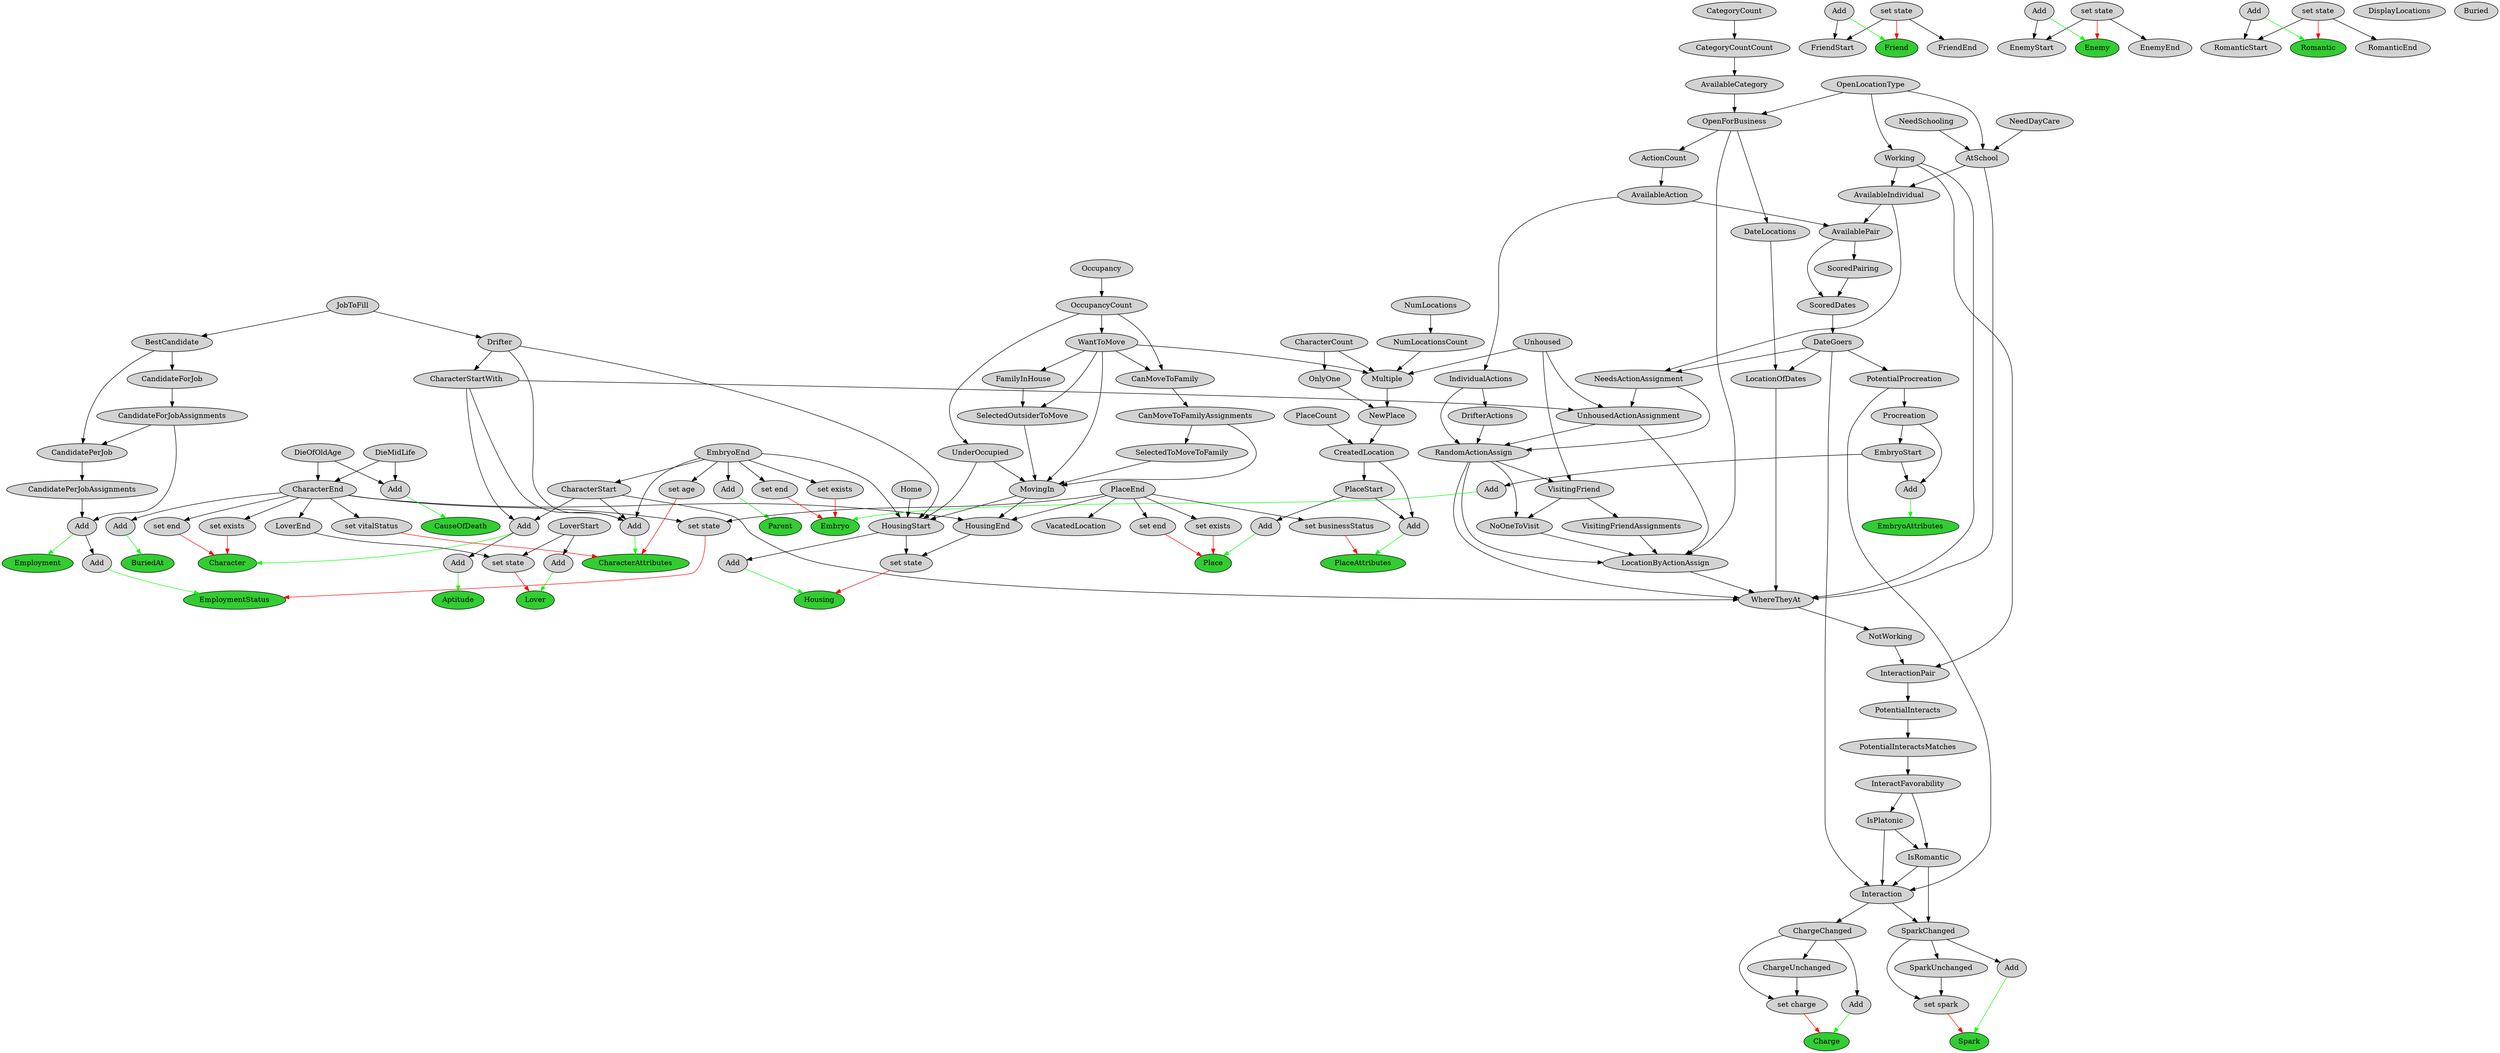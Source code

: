 digraph {
splines=true
node [ style="filled"]
v0 [ label = "Character" fillcolor="limegreen"];
v1 [ label = "set end"];
v2 [ label = "CharacterEnd"];
v3 [ label = "DieOfOldAge" rank="min"];
v4 [ label = "DieMidLife" rank="min"];
v5 [ label = "set exists"];
v6 [ label = "Add"];
v7 [ label = "CharacterStart"];
v8 [ label = "EmbryoEnd" rank="min"];
v9 [ label = "CharacterStartWith"];
v10 [ label = "Drifter"];
v11 [ label = "JobToFill" rank="min"];
v12 [ label = "CharacterAttributes" fillcolor="limegreen"];
v13 [ label = "set vitalStatus"];
v14 [ label = "set age"];
v15 [ label = "Add"];
v16 [ label = "CharacterCount" rank="min"];
v17 [ label = "Aptitude" fillcolor="limegreen"];
v18 [ label = "Add"];
v19 [ label = "CauseOfDeath" fillcolor="limegreen"];
v20 [ label = "Add"];
v21 [ label = "Charge" fillcolor="limegreen"];
v22 [ label = "set charge"];
v23 [ label = "ChargeChanged"];
v24 [ label = "Interaction"];
v25 [ label = "IsPlatonic"];
v26 [ label = "InteractFavorability"];
v27 [ label = "PotentialInteractsMatches"];
v28 [ label = "PotentialInteracts"];
v29 [ label = "InteractionPair"];
v30 [ label = "NotWorking"];
v31 [ label = "WhereTheyAt"];
v32 [ label = "AtSchool"];
v33 [ label = "OpenLocationType" rank="min"];
v34 [ label = "NeedDayCare" rank="min"];
v35 [ label = "NeedSchooling" rank="min"];
v36 [ label = "Working"];
v37 [ label = "LocationOfDates"];
v38 [ label = "DateLocations"];
v39 [ label = "OpenForBusiness"];
v40 [ label = "AvailableCategory"];
v41 [ label = "CategoryCountCount"];
v42 [ label = "CategoryCount" rank="min"];
v43 [ label = "DateGoers"];
v44 [ label = "ScoredDates"];
v45 [ label = "ScoredPairing"];
v46 [ label = "AvailablePair"];
v47 [ label = "AvailableAction"];
v48 [ label = "ActionCount"];
v49 [ label = "AvailableIndividual"];
v50 [ label = "RandomActionAssign"];
v51 [ label = "UnhousedActionAssignment"];
v52 [ label = "NeedsActionAssignment"];
v53 [ label = "Unhoused" rank="min"];
v54 [ label = "IndividualActions"];
v55 [ label = "DrifterActions"];
v56 [ label = "LocationByActionAssign"];
v57 [ label = "NoOneToVisit"];
v58 [ label = "VisitingFriend"];
v59 [ label = "VisitingFriendAssignments"];
v60 [ label = "IsRomantic"];
v61 [ label = "PotentialProcreation"];
v62 [ label = "ChargeUnchanged"];
v63 [ label = "Add"];
v64 [ label = "Friend" fillcolor="limegreen"];
v65 [ label = "set state" rank="min"];
v66 [ label = "Add" rank="min"];
v67 [ label = "FriendStart"];
v68 [ label = "FriendEnd"];
v69 [ label = "Enemy" fillcolor="limegreen"];
v70 [ label = "set state" rank="min"];
v71 [ label = "Add" rank="min"];
v72 [ label = "EnemyStart"];
v73 [ label = "EnemyEnd"];
v74 [ label = "Spark" fillcolor="limegreen"];
v75 [ label = "set spark"];
v76 [ label = "SparkChanged"];
v77 [ label = "SparkUnchanged"];
v78 [ label = "Add"];
v79 [ label = "Romantic" fillcolor="limegreen"];
v80 [ label = "set state" rank="min"];
v81 [ label = "Add" rank="min"];
v82 [ label = "RomanticStart"];
v83 [ label = "RomanticEnd"];
v84 [ label = "Lover" fillcolor="limegreen"];
v85 [ label = "set state"];
v86 [ label = "LoverEnd"];
v87 [ label = "LoverStart" rank="min"];
v88 [ label = "Add"];
v89 [ label = "Parent" fillcolor="limegreen"];
v90 [ label = "Add"];
v91 [ label = "Embryo" fillcolor="limegreen"];
v92 [ label = "set end"];
v93 [ label = "set exists"];
v94 [ label = "Add"];
v95 [ label = "EmbryoStart"];
v96 [ label = "Procreation"];
v97 [ label = "EmbryoAttributes" fillcolor="limegreen"];
v98 [ label = "Add"];
v99 [ label = "Place" fillcolor="limegreen"];
v100 [ label = "set end"];
v101 [ label = "PlaceEnd" rank="min"];
v102 [ label = "set exists"];
v103 [ label = "Add"];
v104 [ label = "PlaceStart"];
v105 [ label = "CreatedLocation"];
v106 [ label = "NewPlace"];
v107 [ label = "OnlyOne"];
v108 [ label = "Multiple"];
v109 [ label = "WantToMove"];
v110 [ label = "OccupancyCount"];
v111 [ label = "Occupancy" rank="min"];
v112 [ label = "NumLocationsCount"];
v113 [ label = "NumLocations" rank="min"];
v114 [ label = "PlaceCount" rank="min"];
v115 [ label = "PlaceAttributes" fillcolor="limegreen"];
v116 [ label = "set businessStatus"];
v117 [ label = "Add"];
v118 [ label = "VacatedLocation"];
v119 [ label = "DisplayLocations" rank="min"];
v120 [ label = "Housing" fillcolor="limegreen"];
v121 [ label = "set state"];
v122 [ label = "HousingEnd"];
v123 [ label = "MovingIn"];
v124 [ label = "SelectedToMoveToFamily"];
v125 [ label = "CanMoveToFamilyAssignments"];
v126 [ label = "CanMoveToFamily"];
v127 [ label = "SelectedOutsiderToMove"];
v128 [ label = "FamilyInHouse"];
v129 [ label = "UnderOccupied"];
v130 [ label = "HousingStart"];
v131 [ label = "Home" rank="min"];
v132 [ label = "Add"];
v133 [ label = "BuriedAt" fillcolor="limegreen"];
v134 [ label = "Add"];
v135 [ label = "Buried" rank="min"];
v136 [ label = "Employment" fillcolor="limegreen"];
v137 [ label = "Add"];
v138 [ label = "CandidatePerJobAssignments"];
v139 [ label = "CandidatePerJob"];
v140 [ label = "CandidateForJobAssignments"];
v141 [ label = "CandidateForJob"];
v142 [ label = "BestCandidate"];
v143 [ label = "EmploymentStatus" fillcolor="limegreen"];
v144 [ label = "set state"];
v145 [ label = "Add"];
v1 -> v0 [ color="red" ]
v2 -> v1
v3 -> v2
v4 -> v2
v5 -> v0 [ color="red" ]
v2 -> v5
v6 -> v0 [ color="green" ]
v7 -> v6
v8 -> v7
v9 -> v6
v10 -> v9
v11 -> v10
v13 -> v12 [ color="red" ]
v2 -> v13
v14 -> v12 [ color="red" ]
v8 -> v14
v15 -> v12 [ color="green" ]
v9 -> v15
v10 -> v15
v7 -> v15
v8 -> v15
v18 -> v17 [ color="green" ]
v6 -> v18
v20 -> v19 [ color="green" ]
v3 -> v20
v4 -> v20
v22 -> v21 [ color="red" ]
v23 -> v22
v24 -> v23
v25 -> v24
v26 -> v25
v27 -> v26
v28 -> v27
v29 -> v28
v30 -> v29
v31 -> v30
v32 -> v31
v33 -> v32
v34 -> v32
v35 -> v32
v36 -> v31
v33 -> v36
v37 -> v31
v38 -> v37
v39 -> v38
v40 -> v39
v41 -> v40
v42 -> v41
v33 -> v39
v43 -> v37
v44 -> v43
v45 -> v44
v46 -> v45
v47 -> v46
v48 -> v47
v39 -> v48
v49 -> v46
v36 -> v49
v32 -> v49
v46 -> v44
v50 -> v31
v51 -> v50
v52 -> v51
v43 -> v52
v49 -> v52
v53 -> v51
v9 -> v51
v54 -> v50
v47 -> v54
v52 -> v50
v55 -> v50
v54 -> v55
v56 -> v31
v50 -> v56
v57 -> v56
v58 -> v57
v53 -> v58
v50 -> v58
v50 -> v57
v59 -> v56
v58 -> v59
v51 -> v56
v39 -> v56
v7 -> v31
v36 -> v29
v60 -> v24
v25 -> v60
v26 -> v60
v43 -> v24
v61 -> v24
v43 -> v61
v62 -> v22
v23 -> v62
v63 -> v21 [ color="green" ]
v23 -> v63
v65 -> v64 [ color="red" ]
v66 -> v64 [ color="green" ]
v66 -> v67
v65 -> v67
v65 -> v68
v70 -> v69 [ color="red" ]
v71 -> v69 [ color="green" ]
v71 -> v72
v70 -> v72
v70 -> v73
v75 -> v74 [ color="red" ]
v76 -> v75
v24 -> v76
v60 -> v76
v77 -> v75
v76 -> v77
v78 -> v74 [ color="green" ]
v76 -> v78
v80 -> v79 [ color="red" ]
v81 -> v79 [ color="green" ]
v81 -> v82
v80 -> v82
v80 -> v83
v85 -> v84 [ color="red" ]
v86 -> v85
v2 -> v86
v87 -> v85
v88 -> v84 [ color="green" ]
v87 -> v88
v90 -> v89 [ color="green" ]
v8 -> v90
v92 -> v91 [ color="red" ]
v8 -> v92
v93 -> v91 [ color="red" ]
v8 -> v93
v94 -> v91 [ color="green" ]
v95 -> v94
v96 -> v95
v61 -> v96
v98 -> v97 [ color="green" ]
v95 -> v98
v96 -> v98
v100 -> v99 [ color="red" ]
v101 -> v100
v102 -> v99 [ color="red" ]
v101 -> v102
v103 -> v99 [ color="green" ]
v104 -> v103
v105 -> v104
v106 -> v105
v107 -> v106
v16 -> v107
v108 -> v106
v109 -> v108
v110 -> v109
v111 -> v110
v53 -> v108
v112 -> v108
v113 -> v112
v16 -> v108
v114 -> v105
v116 -> v115 [ color="red" ]
v101 -> v116
v117 -> v115 [ color="green" ]
v104 -> v117
v105 -> v117
v101 -> v118
v121 -> v120 [ color="red" ]
v122 -> v121
v2 -> v122
v101 -> v122
v123 -> v122
v124 -> v123
v125 -> v124
v126 -> v125
v109 -> v126
v110 -> v126
v125 -> v123
v127 -> v123
v128 -> v127
v109 -> v128
v109 -> v127
v129 -> v123
v110 -> v129
v109 -> v123
v130 -> v121
v8 -> v130
v131 -> v130
v129 -> v130
v10 -> v130
v123 -> v130
v132 -> v120 [ color="green" ]
v130 -> v132
v134 -> v133 [ color="green" ]
v2 -> v134
v137 -> v136 [ color="green" ]
v138 -> v137
v139 -> v138
v140 -> v139
v141 -> v140
v142 -> v141
v11 -> v142
v142 -> v139
v140 -> v137
v144 -> v143 [ color="red" ]
v2 -> v144
v101 -> v144
v145 -> v143 [ color="green" ]
v137 -> v145
}
